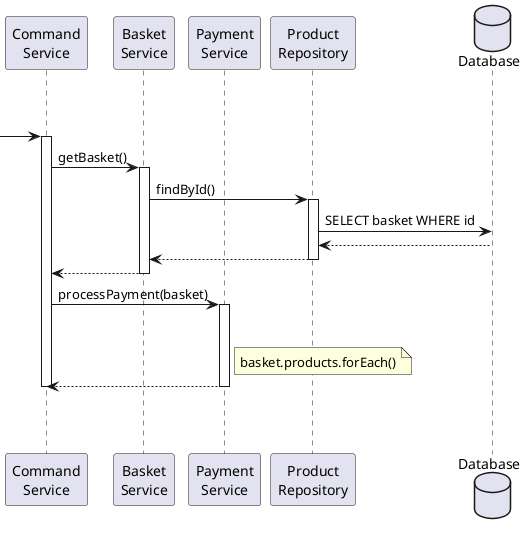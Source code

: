 @startuml

participant Command as "Command\nService"
participant Payment as "Basket\nService"
participant Product as "Payment\nService"
participant Repository as "Product\nRepository"
database Database
|||
|||
 -> Command
activate Command
Command -> Payment: getBasket()
activate Payment
Payment -> Repository: findById()
activate Repository
Repository -> Database: SELECT basket WHERE id
Database --> Repository
Repository --> Payment
deactivate Repository
Payment --> Command
deactivate Payment

Command -> Product: processPayment(basket)
activate Product
note right Product: basket.products.forEach()
deactivate Repository
Product --> Command
deactivate Product
deactivate Command

|||
|||

@enduml